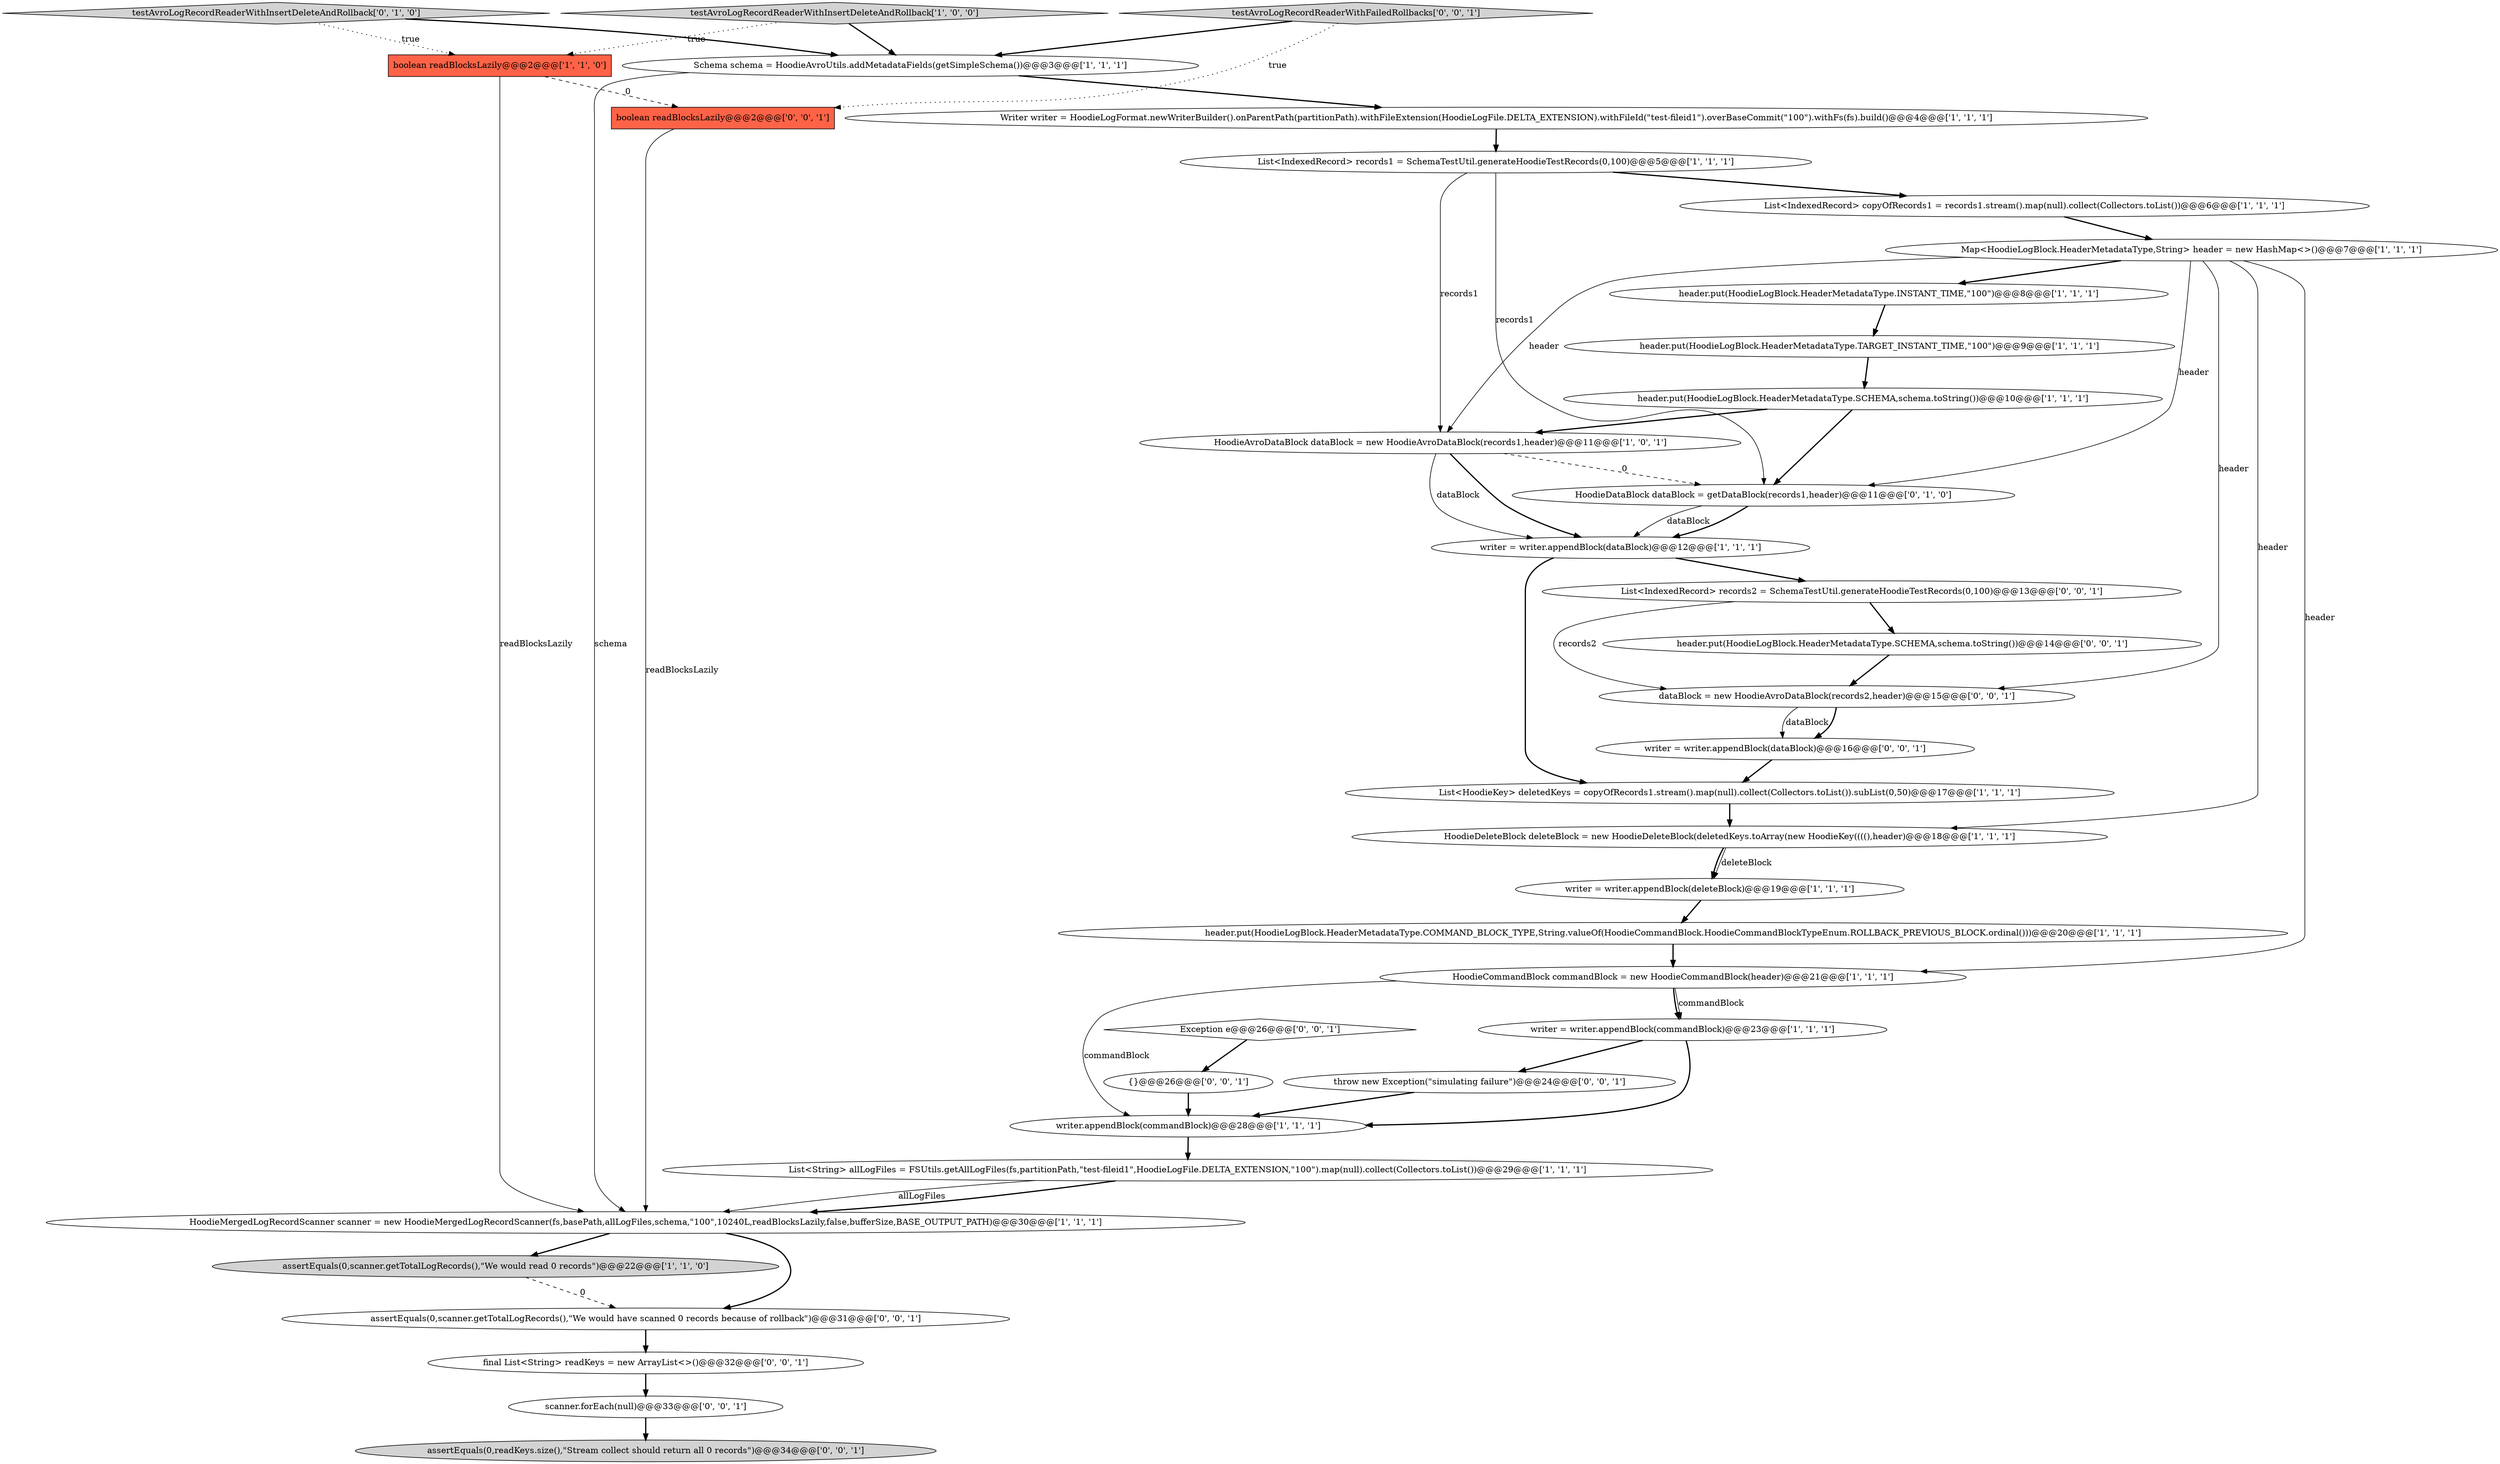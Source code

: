 digraph {
13 [style = filled, label = "List<HoodieKey> deletedKeys = copyOfRecords1.stream().map(null).collect(Collectors.toList()).subList(0,50)@@@17@@@['1', '1', '1']", fillcolor = white, shape = ellipse image = "AAA0AAABBB1BBB"];
32 [style = filled, label = "assertEquals(0,scanner.getTotalLogRecords(),\"We would have scanned 0 records because of rollback\")@@@31@@@['0', '0', '1']", fillcolor = white, shape = ellipse image = "AAA0AAABBB3BBB"];
5 [style = filled, label = "testAvroLogRecordReaderWithInsertDeleteAndRollback['1', '0', '0']", fillcolor = lightgray, shape = diamond image = "AAA0AAABBB1BBB"];
24 [style = filled, label = "final List<String> readKeys = new ArrayList<>()@@@32@@@['0', '0', '1']", fillcolor = white, shape = ellipse image = "AAA0AAABBB3BBB"];
26 [style = filled, label = "List<IndexedRecord> records2 = SchemaTestUtil.generateHoodieTestRecords(0,100)@@@13@@@['0', '0', '1']", fillcolor = white, shape = ellipse image = "AAA0AAABBB3BBB"];
29 [style = filled, label = "scanner.forEach(null)@@@33@@@['0', '0', '1']", fillcolor = white, shape = ellipse image = "AAA0AAABBB3BBB"];
16 [style = filled, label = "header.put(HoodieLogBlock.HeaderMetadataType.INSTANT_TIME,\"100\")@@@8@@@['1', '1', '1']", fillcolor = white, shape = ellipse image = "AAA0AAABBB1BBB"];
34 [style = filled, label = "dataBlock = new HoodieAvroDataBlock(records2,header)@@@15@@@['0', '0', '1']", fillcolor = white, shape = ellipse image = "AAA0AAABBB3BBB"];
14 [style = filled, label = "header.put(HoodieLogBlock.HeaderMetadataType.TARGET_INSTANT_TIME,\"100\")@@@9@@@['1', '1', '1']", fillcolor = white, shape = ellipse image = "AAA0AAABBB1BBB"];
7 [style = filled, label = "header.put(HoodieLogBlock.HeaderMetadataType.SCHEMA,schema.toString())@@@10@@@['1', '1', '1']", fillcolor = white, shape = ellipse image = "AAA0AAABBB1BBB"];
22 [style = filled, label = "HoodieDataBlock dataBlock = getDataBlock(records1,header)@@@11@@@['0', '1', '0']", fillcolor = white, shape = ellipse image = "AAA1AAABBB2BBB"];
1 [style = filled, label = "List<IndexedRecord> records1 = SchemaTestUtil.generateHoodieTestRecords(0,100)@@@5@@@['1', '1', '1']", fillcolor = white, shape = ellipse image = "AAA0AAABBB1BBB"];
28 [style = filled, label = "Exception e@@@26@@@['0', '0', '1']", fillcolor = white, shape = diamond image = "AAA0AAABBB3BBB"];
17 [style = filled, label = "List<IndexedRecord> copyOfRecords1 = records1.stream().map(null).collect(Collectors.toList())@@@6@@@['1', '1', '1']", fillcolor = white, shape = ellipse image = "AAA0AAABBB1BBB"];
6 [style = filled, label = "header.put(HoodieLogBlock.HeaderMetadataType.COMMAND_BLOCK_TYPE,String.valueOf(HoodieCommandBlock.HoodieCommandBlockTypeEnum.ROLLBACK_PREVIOUS_BLOCK.ordinal()))@@@20@@@['1', '1', '1']", fillcolor = white, shape = ellipse image = "AAA0AAABBB1BBB"];
35 [style = filled, label = "throw new Exception(\"simulating failure\")@@@24@@@['0', '0', '1']", fillcolor = white, shape = ellipse image = "AAA0AAABBB3BBB"];
3 [style = filled, label = "HoodieDeleteBlock deleteBlock = new HoodieDeleteBlock(deletedKeys.toArray(new HoodieKey((((),header)@@@18@@@['1', '1', '1']", fillcolor = white, shape = ellipse image = "AAA0AAABBB1BBB"];
0 [style = filled, label = "Writer writer = HoodieLogFormat.newWriterBuilder().onParentPath(partitionPath).withFileExtension(HoodieLogFile.DELTA_EXTENSION).withFileId(\"test-fileid1\").overBaseCommit(\"100\").withFs(fs).build()@@@4@@@['1', '1', '1']", fillcolor = white, shape = ellipse image = "AAA0AAABBB1BBB"];
10 [style = filled, label = "writer = writer.appendBlock(dataBlock)@@@12@@@['1', '1', '1']", fillcolor = white, shape = ellipse image = "AAA0AAABBB1BBB"];
18 [style = filled, label = "Map<HoodieLogBlock.HeaderMetadataType,String> header = new HashMap<>()@@@7@@@['1', '1', '1']", fillcolor = white, shape = ellipse image = "AAA0AAABBB1BBB"];
36 [style = filled, label = "assertEquals(0,readKeys.size(),\"Stream collect should return all 0 records\")@@@34@@@['0', '0', '1']", fillcolor = lightgray, shape = ellipse image = "AAA0AAABBB3BBB"];
23 [style = filled, label = "testAvroLogRecordReaderWithInsertDeleteAndRollback['0', '1', '0']", fillcolor = lightgray, shape = diamond image = "AAA0AAABBB2BBB"];
4 [style = filled, label = "assertEquals(0,scanner.getTotalLogRecords(),\"We would read 0 records\")@@@22@@@['1', '1', '0']", fillcolor = lightgray, shape = ellipse image = "AAA0AAABBB1BBB"];
31 [style = filled, label = "{}@@@26@@@['0', '0', '1']", fillcolor = white, shape = ellipse image = "AAA0AAABBB3BBB"];
19 [style = filled, label = "boolean readBlocksLazily@@@2@@@['1', '1', '0']", fillcolor = tomato, shape = box image = "AAA0AAABBB1BBB"];
9 [style = filled, label = "List<String> allLogFiles = FSUtils.getAllLogFiles(fs,partitionPath,\"test-fileid1\",HoodieLogFile.DELTA_EXTENSION,\"100\").map(null).collect(Collectors.toList())@@@29@@@['1', '1', '1']", fillcolor = white, shape = ellipse image = "AAA0AAABBB1BBB"];
12 [style = filled, label = "HoodieAvroDataBlock dataBlock = new HoodieAvroDataBlock(records1,header)@@@11@@@['1', '0', '1']", fillcolor = white, shape = ellipse image = "AAA0AAABBB1BBB"];
21 [style = filled, label = "HoodieMergedLogRecordScanner scanner = new HoodieMergedLogRecordScanner(fs,basePath,allLogFiles,schema,\"100\",10240L,readBlocksLazily,false,bufferSize,BASE_OUTPUT_PATH)@@@30@@@['1', '1', '1']", fillcolor = white, shape = ellipse image = "AAA0AAABBB1BBB"];
33 [style = filled, label = "header.put(HoodieLogBlock.HeaderMetadataType.SCHEMA,schema.toString())@@@14@@@['0', '0', '1']", fillcolor = white, shape = ellipse image = "AAA0AAABBB3BBB"];
25 [style = filled, label = "boolean readBlocksLazily@@@2@@@['0', '0', '1']", fillcolor = tomato, shape = box image = "AAA0AAABBB3BBB"];
20 [style = filled, label = "HoodieCommandBlock commandBlock = new HoodieCommandBlock(header)@@@21@@@['1', '1', '1']", fillcolor = white, shape = ellipse image = "AAA0AAABBB1BBB"];
2 [style = filled, label = "writer.appendBlock(commandBlock)@@@28@@@['1', '1', '1']", fillcolor = white, shape = ellipse image = "AAA0AAABBB1BBB"];
30 [style = filled, label = "writer = writer.appendBlock(dataBlock)@@@16@@@['0', '0', '1']", fillcolor = white, shape = ellipse image = "AAA0AAABBB3BBB"];
11 [style = filled, label = "Schema schema = HoodieAvroUtils.addMetadataFields(getSimpleSchema())@@@3@@@['1', '1', '1']", fillcolor = white, shape = ellipse image = "AAA0AAABBB1BBB"];
8 [style = filled, label = "writer = writer.appendBlock(deleteBlock)@@@19@@@['1', '1', '1']", fillcolor = white, shape = ellipse image = "AAA0AAABBB1BBB"];
27 [style = filled, label = "testAvroLogRecordReaderWithFailedRollbacks['0', '0', '1']", fillcolor = lightgray, shape = diamond image = "AAA0AAABBB3BBB"];
15 [style = filled, label = "writer = writer.appendBlock(commandBlock)@@@23@@@['1', '1', '1']", fillcolor = white, shape = ellipse image = "AAA0AAABBB1BBB"];
28->31 [style = bold, label=""];
20->15 [style = solid, label="commandBlock"];
18->34 [style = solid, label="header"];
14->7 [style = bold, label=""];
5->19 [style = dotted, label="true"];
35->2 [style = bold, label=""];
25->21 [style = solid, label="readBlocksLazily"];
19->25 [style = dashed, label="0"];
11->21 [style = solid, label="schema"];
26->34 [style = solid, label="records2"];
18->22 [style = solid, label="header"];
21->32 [style = bold, label=""];
11->0 [style = bold, label=""];
23->19 [style = dotted, label="true"];
20->15 [style = bold, label=""];
34->30 [style = solid, label="dataBlock"];
30->13 [style = bold, label=""];
33->34 [style = bold, label=""];
22->10 [style = solid, label="dataBlock"];
26->33 [style = bold, label=""];
3->8 [style = solid, label="deleteBlock"];
18->12 [style = solid, label="header"];
8->6 [style = bold, label=""];
9->21 [style = bold, label=""];
7->22 [style = bold, label=""];
1->22 [style = solid, label="records1"];
6->20 [style = bold, label=""];
23->11 [style = bold, label=""];
29->36 [style = bold, label=""];
27->11 [style = bold, label=""];
0->1 [style = bold, label=""];
15->2 [style = bold, label=""];
4->32 [style = dashed, label="0"];
12->10 [style = bold, label=""];
2->9 [style = bold, label=""];
7->12 [style = bold, label=""];
9->21 [style = solid, label="allLogFiles"];
12->10 [style = solid, label="dataBlock"];
10->13 [style = bold, label=""];
18->3 [style = solid, label="header"];
5->11 [style = bold, label=""];
15->35 [style = bold, label=""];
16->14 [style = bold, label=""];
1->17 [style = bold, label=""];
20->2 [style = solid, label="commandBlock"];
18->16 [style = bold, label=""];
3->8 [style = bold, label=""];
31->2 [style = bold, label=""];
19->21 [style = solid, label="readBlocksLazily"];
1->12 [style = solid, label="records1"];
13->3 [style = bold, label=""];
18->20 [style = solid, label="header"];
27->25 [style = dotted, label="true"];
24->29 [style = bold, label=""];
34->30 [style = bold, label=""];
21->4 [style = bold, label=""];
22->10 [style = bold, label=""];
12->22 [style = dashed, label="0"];
10->26 [style = bold, label=""];
32->24 [style = bold, label=""];
17->18 [style = bold, label=""];
}
